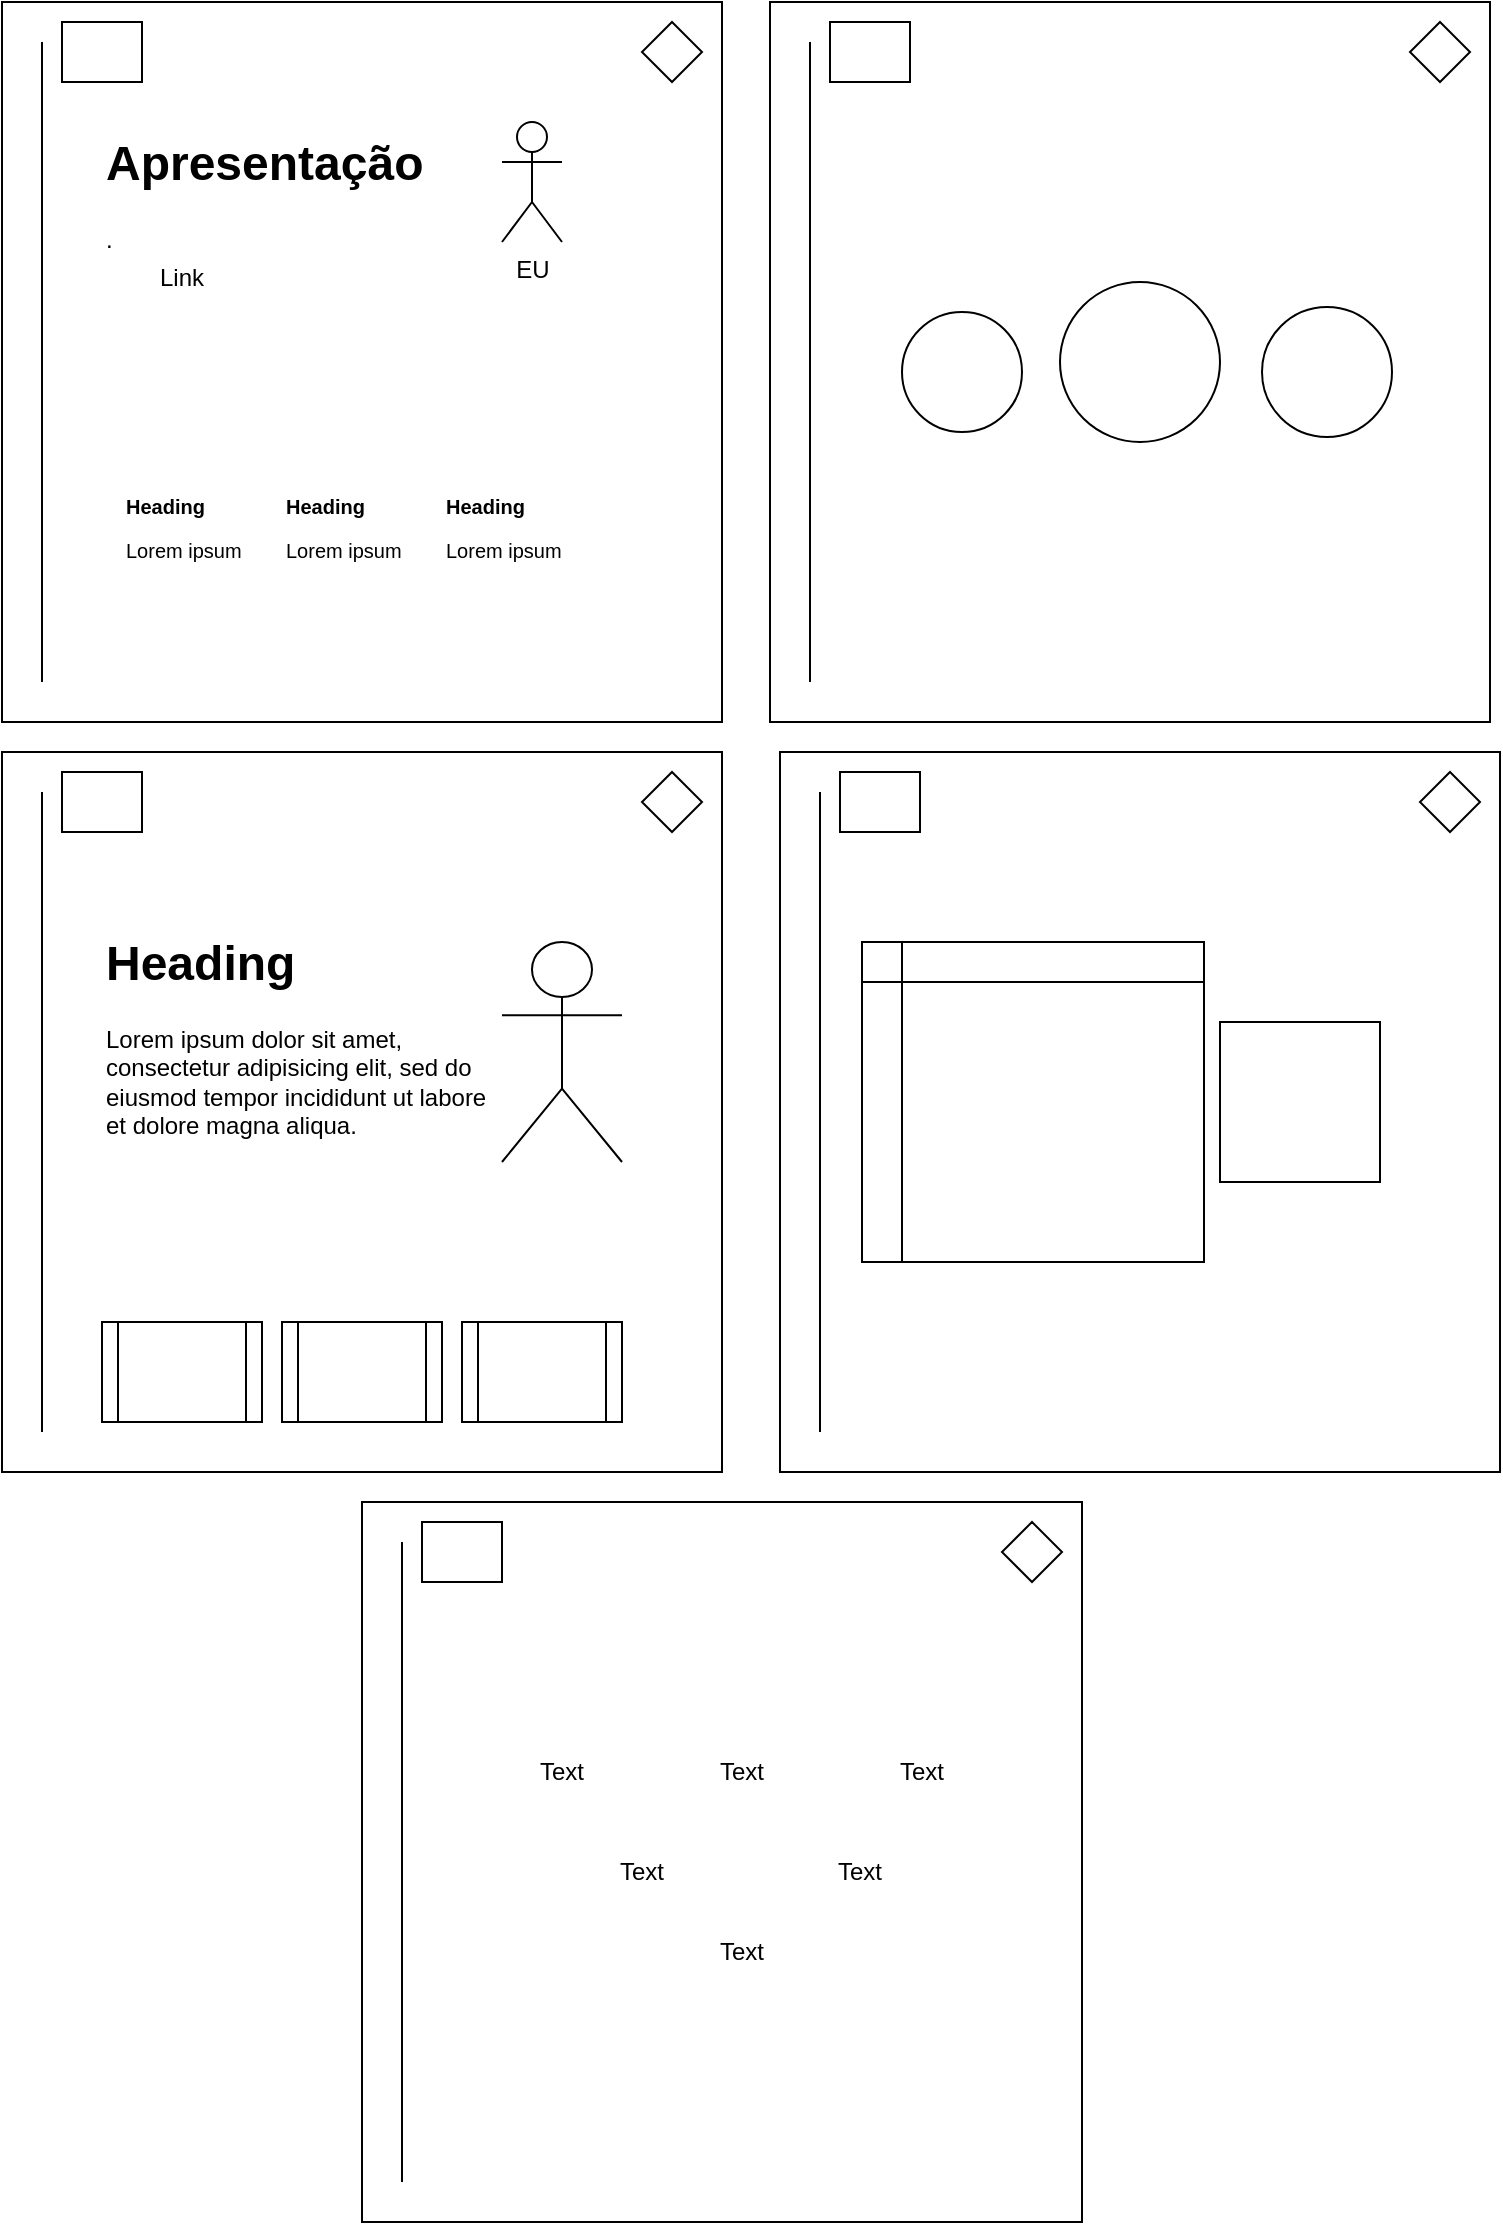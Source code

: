 <?xml version="1.0" encoding="UTF-8"?>
<mxfile version="24.2.8" type="google">
  <diagram name="Página-1" id="O7lVHUYDuESDsfbX2SPw">
    <mxGraphModel dx="1393" dy="789" grid="1" gridSize="10" guides="1" tooltips="1" connect="1" arrows="1" fold="1" page="1" pageScale="1" pageWidth="827" pageHeight="1169" math="0" shadow="0">
      <root>
        <mxCell id="0" />
        <mxCell id="1" parent="0" />
        <mxCell id="BCYzAkmU45AGxinlZSN9-1" value="" style="whiteSpace=wrap;html=1;aspect=fixed;" parent="1" vertex="1">
          <mxGeometry x="30" y="30" width="360" height="360" as="geometry" />
        </mxCell>
        <mxCell id="BCYzAkmU45AGxinlZSN9-5" value="EU" style="shape=umlActor;verticalLabelPosition=bottom;verticalAlign=top;html=1;outlineConnect=0;" parent="1" vertex="1">
          <mxGeometry x="280" y="90" width="30" height="60" as="geometry" />
        </mxCell>
        <mxCell id="BCYzAkmU45AGxinlZSN9-9" value="&lt;h1 style=&quot;margin-top: 0px;&quot;&gt;Apresentação&lt;/h1&gt;&lt;p&gt;.&lt;/p&gt;" style="text;html=1;whiteSpace=wrap;overflow=hidden;rounded=0;" parent="1" vertex="1">
          <mxGeometry x="80" y="90" width="180" height="120" as="geometry" />
        </mxCell>
        <mxCell id="BCYzAkmU45AGxinlZSN9-10" value="Link&lt;div&gt;&lt;br&gt;&lt;/div&gt;" style="text;html=1;align=center;verticalAlign=middle;whiteSpace=wrap;rounded=0;" parent="1" vertex="1">
          <mxGeometry x="90" y="160" width="60" height="30" as="geometry" />
        </mxCell>
        <mxCell id="BCYzAkmU45AGxinlZSN9-11" value="&lt;h1 style=&quot;margin-top: 0px; font-size: 10px;&quot;&gt;&lt;font style=&quot;font-size: 10px;&quot;&gt;Heading&lt;/font&gt;&lt;/h1&gt;&lt;p style=&quot;font-size: 10px;&quot;&gt;&lt;font style=&quot;font-size: 10px;&quot;&gt;Lorem ipsum&lt;/font&gt;&lt;/p&gt;" style="text;html=1;whiteSpace=wrap;overflow=hidden;rounded=0;" parent="1" vertex="1">
          <mxGeometry x="90" y="270" width="160" height="90" as="geometry" />
        </mxCell>
        <mxCell id="BCYzAkmU45AGxinlZSN9-12" value="&lt;h1 style=&quot;margin-top: 0px; font-size: 10px;&quot;&gt;&lt;font style=&quot;font-size: 10px;&quot;&gt;Heading&lt;/font&gt;&lt;/h1&gt;&lt;p style=&quot;font-size: 10px;&quot;&gt;&lt;font style=&quot;font-size: 10px;&quot;&gt;Lorem ipsum&lt;/font&gt;&lt;/p&gt;" style="text;html=1;whiteSpace=wrap;overflow=hidden;rounded=0;" parent="1" vertex="1">
          <mxGeometry x="170" y="270" width="160" height="90" as="geometry" />
        </mxCell>
        <mxCell id="BCYzAkmU45AGxinlZSN9-13" value="&lt;h1 style=&quot;margin-top: 0px; font-size: 10px;&quot;&gt;&lt;font style=&quot;font-size: 10px;&quot;&gt;Heading&lt;/font&gt;&lt;/h1&gt;&lt;p style=&quot;font-size: 10px;&quot;&gt;&lt;font style=&quot;font-size: 10px;&quot;&gt;Lorem ipsum&lt;/font&gt;&lt;/p&gt;" style="text;html=1;whiteSpace=wrap;overflow=hidden;rounded=0;" parent="1" vertex="1">
          <mxGeometry x="250" y="270" width="160" height="90" as="geometry" />
        </mxCell>
        <mxCell id="BCYzAkmU45AGxinlZSN9-14" value="" style="endArrow=none;html=1;rounded=0;" parent="1" edge="1">
          <mxGeometry width="50" height="50" relative="1" as="geometry">
            <mxPoint x="50" y="370" as="sourcePoint" />
            <mxPoint x="50" y="50" as="targetPoint" />
          </mxGeometry>
        </mxCell>
        <mxCell id="BCYzAkmU45AGxinlZSN9-15" value="" style="rounded=0;whiteSpace=wrap;html=1;" parent="1" vertex="1">
          <mxGeometry x="60" y="40" width="40" height="30" as="geometry" />
        </mxCell>
        <mxCell id="BCYzAkmU45AGxinlZSN9-16" value="" style="rhombus;whiteSpace=wrap;html=1;" parent="1" vertex="1">
          <mxGeometry x="350" y="40" width="30" height="30" as="geometry" />
        </mxCell>
        <mxCell id="BCYzAkmU45AGxinlZSN9-28" value="" style="whiteSpace=wrap;html=1;aspect=fixed;" parent="1" vertex="1">
          <mxGeometry x="414" y="30" width="360" height="360" as="geometry" />
        </mxCell>
        <mxCell id="BCYzAkmU45AGxinlZSN9-35" value="" style="endArrow=none;html=1;rounded=0;" parent="1" edge="1">
          <mxGeometry width="50" height="50" relative="1" as="geometry">
            <mxPoint x="434" y="370" as="sourcePoint" />
            <mxPoint x="434" y="50" as="targetPoint" />
          </mxGeometry>
        </mxCell>
        <mxCell id="BCYzAkmU45AGxinlZSN9-36" value="" style="rounded=0;whiteSpace=wrap;html=1;" parent="1" vertex="1">
          <mxGeometry x="444" y="40" width="40" height="30" as="geometry" />
        </mxCell>
        <mxCell id="BCYzAkmU45AGxinlZSN9-37" value="" style="rhombus;whiteSpace=wrap;html=1;" parent="1" vertex="1">
          <mxGeometry x="734" y="40" width="30" height="30" as="geometry" />
        </mxCell>
        <mxCell id="BCYzAkmU45AGxinlZSN9-38" value="" style="ellipse;whiteSpace=wrap;html=1;aspect=fixed;" parent="1" vertex="1">
          <mxGeometry x="559" y="170" width="80" height="80" as="geometry" />
        </mxCell>
        <mxCell id="BCYzAkmU45AGxinlZSN9-39" value="" style="ellipse;whiteSpace=wrap;html=1;aspect=fixed;" parent="1" vertex="1">
          <mxGeometry x="480" y="185" width="60" height="60" as="geometry" />
        </mxCell>
        <mxCell id="BCYzAkmU45AGxinlZSN9-40" value="" style="ellipse;whiteSpace=wrap;html=1;aspect=fixed;" parent="1" vertex="1">
          <mxGeometry x="660" y="182.5" width="65" height="65" as="geometry" />
        </mxCell>
        <mxCell id="BCYzAkmU45AGxinlZSN9-42" value="" style="whiteSpace=wrap;html=1;aspect=fixed;" parent="1" vertex="1">
          <mxGeometry x="30" y="405" width="360" height="360" as="geometry" />
        </mxCell>
        <mxCell id="BCYzAkmU45AGxinlZSN9-43" value="" style="endArrow=none;html=1;rounded=0;" parent="1" edge="1">
          <mxGeometry width="50" height="50" relative="1" as="geometry">
            <mxPoint x="50" y="745" as="sourcePoint" />
            <mxPoint x="50" y="425" as="targetPoint" />
          </mxGeometry>
        </mxCell>
        <mxCell id="BCYzAkmU45AGxinlZSN9-44" value="" style="rounded=0;whiteSpace=wrap;html=1;" parent="1" vertex="1">
          <mxGeometry x="60" y="415" width="40" height="30" as="geometry" />
        </mxCell>
        <mxCell id="BCYzAkmU45AGxinlZSN9-45" value="" style="rhombus;whiteSpace=wrap;html=1;" parent="1" vertex="1">
          <mxGeometry x="350" y="415" width="30" height="30" as="geometry" />
        </mxCell>
        <mxCell id="BCYzAkmU45AGxinlZSN9-49" value="" style="shape=umlActor;verticalLabelPosition=bottom;verticalAlign=top;html=1;outlineConnect=0;" parent="1" vertex="1">
          <mxGeometry x="280" y="500" width="60" height="110" as="geometry" />
        </mxCell>
        <mxCell id="BCYzAkmU45AGxinlZSN9-51" value="&lt;h1 style=&quot;margin-top: 0px;&quot;&gt;Heading&lt;/h1&gt;&lt;p&gt;Lorem ipsum dolor sit amet, consectetur adipisicing elit, sed do eiusmod tempor incididunt ut labore et dolore magna aliqua.&lt;/p&gt;" style="text;html=1;whiteSpace=wrap;overflow=hidden;rounded=0;" parent="1" vertex="1">
          <mxGeometry x="80" y="490" width="200" height="170" as="geometry" />
        </mxCell>
        <mxCell id="BCYzAkmU45AGxinlZSN9-52" value="" style="shape=process;whiteSpace=wrap;html=1;backgroundOutline=1;" parent="1" vertex="1">
          <mxGeometry x="80" y="690" width="80" height="50" as="geometry" />
        </mxCell>
        <mxCell id="BCYzAkmU45AGxinlZSN9-53" value="" style="shape=process;whiteSpace=wrap;html=1;backgroundOutline=1;" parent="1" vertex="1">
          <mxGeometry x="170" y="690" width="80" height="50" as="geometry" />
        </mxCell>
        <mxCell id="BCYzAkmU45AGxinlZSN9-54" value="" style="shape=process;whiteSpace=wrap;html=1;backgroundOutline=1;" parent="1" vertex="1">
          <mxGeometry x="260" y="690" width="80" height="50" as="geometry" />
        </mxCell>
        <mxCell id="BCYzAkmU45AGxinlZSN9-55" value="" style="whiteSpace=wrap;html=1;aspect=fixed;" parent="1" vertex="1">
          <mxGeometry x="419" y="405" width="360" height="360" as="geometry" />
        </mxCell>
        <mxCell id="BCYzAkmU45AGxinlZSN9-56" value="" style="endArrow=none;html=1;rounded=0;" parent="1" edge="1">
          <mxGeometry width="50" height="50" relative="1" as="geometry">
            <mxPoint x="439" y="745" as="sourcePoint" />
            <mxPoint x="439" y="425" as="targetPoint" />
          </mxGeometry>
        </mxCell>
        <mxCell id="BCYzAkmU45AGxinlZSN9-57" value="" style="rounded=0;whiteSpace=wrap;html=1;" parent="1" vertex="1">
          <mxGeometry x="449" y="415" width="40" height="30" as="geometry" />
        </mxCell>
        <mxCell id="BCYzAkmU45AGxinlZSN9-58" value="" style="rhombus;whiteSpace=wrap;html=1;" parent="1" vertex="1">
          <mxGeometry x="739" y="415" width="30" height="30" as="geometry" />
        </mxCell>
        <mxCell id="BCYzAkmU45AGxinlZSN9-64" value="" style="shape=internalStorage;whiteSpace=wrap;html=1;backgroundOutline=1;" parent="1" vertex="1">
          <mxGeometry x="460" y="500" width="171" height="160" as="geometry" />
        </mxCell>
        <mxCell id="BCYzAkmU45AGxinlZSN9-66" value="" style="whiteSpace=wrap;html=1;aspect=fixed;" parent="1" vertex="1">
          <mxGeometry x="639" y="540" width="80" height="80" as="geometry" />
        </mxCell>
        <mxCell id="BCYzAkmU45AGxinlZSN9-67" value="" style="whiteSpace=wrap;html=1;aspect=fixed;" parent="1" vertex="1">
          <mxGeometry x="210" y="780" width="360" height="360" as="geometry" />
        </mxCell>
        <mxCell id="BCYzAkmU45AGxinlZSN9-68" value="" style="endArrow=none;html=1;rounded=0;" parent="1" edge="1">
          <mxGeometry width="50" height="50" relative="1" as="geometry">
            <mxPoint x="230" y="1120" as="sourcePoint" />
            <mxPoint x="230" y="800" as="targetPoint" />
          </mxGeometry>
        </mxCell>
        <mxCell id="BCYzAkmU45AGxinlZSN9-69" value="" style="rounded=0;whiteSpace=wrap;html=1;" parent="1" vertex="1">
          <mxGeometry x="240" y="790" width="40" height="30" as="geometry" />
        </mxCell>
        <mxCell id="BCYzAkmU45AGxinlZSN9-70" value="" style="rhombus;whiteSpace=wrap;html=1;" parent="1" vertex="1">
          <mxGeometry x="530" y="790" width="30" height="30" as="geometry" />
        </mxCell>
        <mxCell id="BCYzAkmU45AGxinlZSN9-77" value="Text" style="text;html=1;align=center;verticalAlign=middle;whiteSpace=wrap;rounded=0;" parent="1" vertex="1">
          <mxGeometry x="280" y="900" width="60" height="30" as="geometry" />
        </mxCell>
        <mxCell id="BCYzAkmU45AGxinlZSN9-78" value="Text" style="text;html=1;align=center;verticalAlign=middle;whiteSpace=wrap;rounded=0;" parent="1" vertex="1">
          <mxGeometry x="370" y="900" width="60" height="30" as="geometry" />
        </mxCell>
        <mxCell id="BCYzAkmU45AGxinlZSN9-79" value="Text" style="text;html=1;align=center;verticalAlign=middle;whiteSpace=wrap;rounded=0;" parent="1" vertex="1">
          <mxGeometry x="460" y="900" width="60" height="30" as="geometry" />
        </mxCell>
        <mxCell id="BCYzAkmU45AGxinlZSN9-80" value="Text" style="text;html=1;align=center;verticalAlign=middle;whiteSpace=wrap;rounded=0;" parent="1" vertex="1">
          <mxGeometry x="320" y="950" width="60" height="30" as="geometry" />
        </mxCell>
        <mxCell id="BCYzAkmU45AGxinlZSN9-81" value="Text" style="text;html=1;align=center;verticalAlign=middle;whiteSpace=wrap;rounded=0;" parent="1" vertex="1">
          <mxGeometry x="429" y="950" width="60" height="30" as="geometry" />
        </mxCell>
        <mxCell id="BCYzAkmU45AGxinlZSN9-82" value="Text" style="text;html=1;align=center;verticalAlign=middle;whiteSpace=wrap;rounded=0;" parent="1" vertex="1">
          <mxGeometry x="370" y="990" width="60" height="30" as="geometry" />
        </mxCell>
      </root>
    </mxGraphModel>
  </diagram>
</mxfile>
